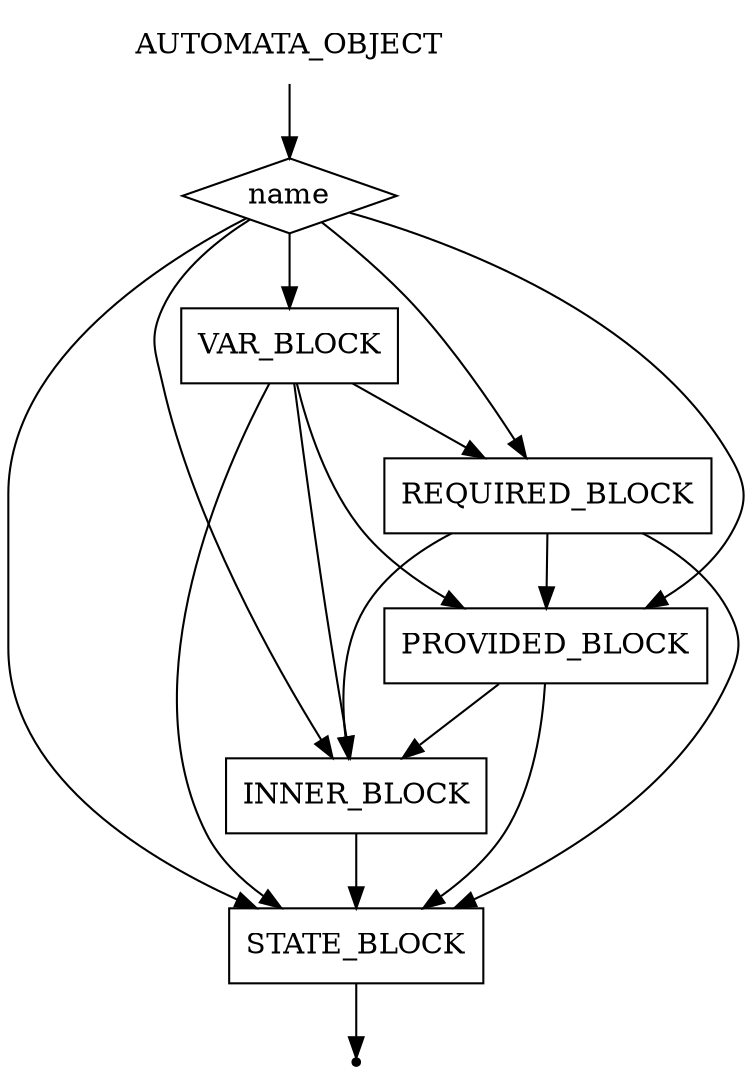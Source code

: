 digraph AUTOMATA_OBJECT {
    start [label=AUTOMATA_OBJECT shape=plaintext]
    A [label=name shape=diamond]
    B [label=VAR_BLOCK shape=box]
    C [label=REQUIRED_BLOCK shape=box]
    D [label=PROVIDED_BLOCK shape=box]
    E [label=INNER_BLOCK shape=box]
    F [label=STATE_BLOCK shape=box]
    end [label="" shape=point]
    start -> A
    A -> B
    A -> C
    A -> D
    A -> E
    A -> F
    B -> C
    B -> D
    B -> E
    B -> F
    C -> D
    C -> E
    C -> F
    D -> E
    D -> F
    E -> F
    F -> end
}
